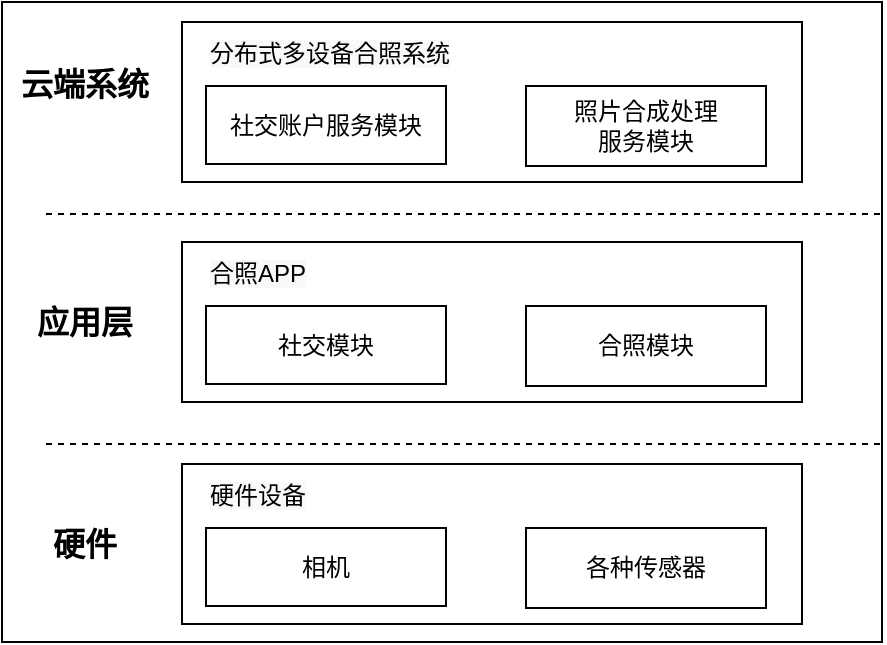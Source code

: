 <mxfile version="13.5.3" type="github">
  <diagram name="Page-1" id="0783ab3e-0a74-02c8-0abd-f7b4e66b4bec">
    <mxGraphModel dx="2272" dy="794" grid="1" gridSize="10" guides="1" tooltips="1" connect="1" arrows="1" fold="1" page="1" pageScale="1" pageWidth="850" pageHeight="1100" background="#ffffff" math="0" shadow="0">
      <root>
        <mxCell id="0" />
        <mxCell id="1" parent="0" />
        <mxCell id="vtGMeu0cx3mlYmeG9mxN-3" value="" style="rounded=0;whiteSpace=wrap;html=1;fillColor=none;align=left;" vertex="1" parent="1">
          <mxGeometry x="-590" y="200" width="310" height="80" as="geometry" />
        </mxCell>
        <mxCell id="vtGMeu0cx3mlYmeG9mxN-10" value="" style="rounded=0;whiteSpace=wrap;html=1;fillColor=none;align=left;" vertex="1" parent="1">
          <mxGeometry x="-590" y="310" width="310" height="80" as="geometry" />
        </mxCell>
        <mxCell id="GeEZdBUgIkoK3Rp6iFI--1" value="" style="rounded=0;whiteSpace=wrap;html=1;fillColor=none;" parent="1" vertex="1">
          <mxGeometry x="-680" y="190" width="440" height="320" as="geometry" />
        </mxCell>
        <mxCell id="vtGMeu0cx3mlYmeG9mxN-1" value="" style="rounded=0;whiteSpace=wrap;html=1;fillColor=none;align=left;" vertex="1" parent="1">
          <mxGeometry x="-590" y="200" width="310" height="80" as="geometry" />
        </mxCell>
        <mxCell id="GeEZdBUgIkoK3Rp6iFI--7" value="社交账户模块" style="rounded=0;whiteSpace=wrap;html=1;" parent="1" vertex="1">
          <mxGeometry x="-578" y="232" width="120" height="39" as="geometry" />
        </mxCell>
        <mxCell id="GeEZdBUgIkoK3Rp6iFI--8" value="照片合成处理&lt;br&gt;服务模块" style="rounded=0;whiteSpace=wrap;html=1;" parent="1" vertex="1">
          <mxGeometry x="-418" y="232" width="120" height="40" as="geometry" />
        </mxCell>
        <mxCell id="GeEZdBUgIkoK3Rp6iFI--16" value="" style="endArrow=none;dashed=1;html=1;" parent="1" edge="1">
          <mxGeometry width="50" height="50" relative="1" as="geometry">
            <mxPoint x="-658" y="296" as="sourcePoint" />
            <mxPoint x="-240" y="296" as="targetPoint" />
            <Array as="points" />
          </mxGeometry>
        </mxCell>
        <mxCell id="GeEZdBUgIkoK3Rp6iFI--17" value="" style="endArrow=none;dashed=1;html=1;" parent="1" edge="1">
          <mxGeometry width="50" height="50" relative="1" as="geometry">
            <mxPoint x="-658" y="411" as="sourcePoint" />
            <mxPoint x="-240" y="411" as="targetPoint" />
            <Array as="points" />
          </mxGeometry>
        </mxCell>
        <mxCell id="GeEZdBUgIkoK3Rp6iFI--18" value="&lt;font style=&quot;font-size: 16px&quot;&gt;&lt;b&gt;云端系统&lt;/b&gt;&lt;/font&gt;" style="text;html=1;strokeColor=none;fillColor=none;align=center;verticalAlign=middle;whiteSpace=wrap;rounded=0;" parent="1" vertex="1">
          <mxGeometry x="-677" y="221" width="77" height="20" as="geometry" />
        </mxCell>
        <mxCell id="GeEZdBUgIkoK3Rp6iFI--19" value="&lt;font style=&quot;font-size: 16px&quot;&gt;&lt;b&gt;应用层&lt;/b&gt;&lt;/font&gt;" style="text;html=1;strokeColor=none;fillColor=none;align=center;verticalAlign=middle;whiteSpace=wrap;rounded=0;" parent="1" vertex="1">
          <mxGeometry x="-677" y="340" width="77" height="20" as="geometry" />
        </mxCell>
        <mxCell id="GeEZdBUgIkoK3Rp6iFI--20" value="&lt;font style=&quot;font-size: 16px&quot;&gt;&lt;b&gt;硬件&lt;/b&gt;&lt;/font&gt;" style="text;html=1;strokeColor=none;fillColor=none;align=center;verticalAlign=middle;whiteSpace=wrap;rounded=0;" parent="1" vertex="1">
          <mxGeometry x="-677" y="451" width="77" height="20" as="geometry" />
        </mxCell>
        <mxCell id="vtGMeu0cx3mlYmeG9mxN-2" value="&lt;span style=&quot;color: rgb(0, 0, 0); font-family: helvetica; font-size: 12px; font-style: normal; font-weight: 400; letter-spacing: normal; text-align: left; text-indent: 0px; text-transform: none; word-spacing: 0px; background-color: rgb(248, 249, 250); display: inline; float: none;&quot;&gt;分布式多设备合照系统&lt;/span&gt;" style="text;whiteSpace=wrap;html=1;" vertex="1" parent="1">
          <mxGeometry x="-578" y="202" width="150" height="30" as="geometry" />
        </mxCell>
        <mxCell id="vtGMeu0cx3mlYmeG9mxN-4" value="&lt;span style=&quot;color: rgb(0, 0, 0); font-family: helvetica; font-size: 12px; font-style: normal; font-weight: 400; letter-spacing: normal; text-align: left; text-indent: 0px; text-transform: none; word-spacing: 0px; background-color: rgb(248, 249, 250); display: inline; float: none;&quot;&gt;分布式多设备合照系统&lt;/span&gt;" style="text;whiteSpace=wrap;html=1;" vertex="1" parent="1">
          <mxGeometry x="-578" y="202" width="150" height="30" as="geometry" />
        </mxCell>
        <mxCell id="vtGMeu0cx3mlYmeG9mxN-5" value="社交账户服务模块" style="rounded=0;whiteSpace=wrap;html=1;" vertex="1" parent="1">
          <mxGeometry x="-578" y="232" width="120" height="39" as="geometry" />
        </mxCell>
        <mxCell id="vtGMeu0cx3mlYmeG9mxN-6" value="" style="rounded=0;whiteSpace=wrap;html=1;fillColor=none;align=left;strokeColor=none;strokeWidth=1;" vertex="1" parent="1">
          <mxGeometry x="-590" y="310" width="310" height="80" as="geometry" />
        </mxCell>
        <mxCell id="vtGMeu0cx3mlYmeG9mxN-7" value="社交账户模块" style="rounded=0;whiteSpace=wrap;html=1;" vertex="1" parent="1">
          <mxGeometry x="-578" y="342" width="120" height="39" as="geometry" />
        </mxCell>
        <mxCell id="vtGMeu0cx3mlYmeG9mxN-8" value="合照模块" style="rounded=0;whiteSpace=wrap;html=1;" vertex="1" parent="1">
          <mxGeometry x="-418" y="342" width="120" height="40" as="geometry" />
        </mxCell>
        <mxCell id="vtGMeu0cx3mlYmeG9mxN-9" value="&lt;span style=&quot;color: rgb(0 , 0 , 0) ; font-family: &amp;#34;helvetica&amp;#34; ; font-size: 12px ; font-style: normal ; font-weight: 400 ; letter-spacing: normal ; text-align: left ; text-indent: 0px ; text-transform: none ; word-spacing: 0px ; background-color: rgb(248 , 249 , 250) ; display: inline ; float: none&quot;&gt;合照APP&lt;/span&gt;" style="text;whiteSpace=wrap;html=1;" vertex="1" parent="1">
          <mxGeometry x="-578" y="312" width="150" height="30" as="geometry" />
        </mxCell>
        <mxCell id="vtGMeu0cx3mlYmeG9mxN-12" value="社交模块" style="rounded=0;whiteSpace=wrap;html=1;" vertex="1" parent="1">
          <mxGeometry x="-578" y="342" width="120" height="39" as="geometry" />
        </mxCell>
        <mxCell id="vtGMeu0cx3mlYmeG9mxN-22" value="" style="rounded=0;whiteSpace=wrap;html=1;fillColor=none;align=left;" vertex="1" parent="1">
          <mxGeometry x="-590" y="421" width="310" height="80" as="geometry" />
        </mxCell>
        <mxCell id="vtGMeu0cx3mlYmeG9mxN-23" value="" style="rounded=0;whiteSpace=wrap;html=1;fillColor=none;align=left;strokeColor=none;strokeWidth=1;" vertex="1" parent="1">
          <mxGeometry x="-590" y="421" width="310" height="80" as="geometry" />
        </mxCell>
        <mxCell id="vtGMeu0cx3mlYmeG9mxN-24" value="社交账户模块" style="rounded=0;whiteSpace=wrap;html=1;" vertex="1" parent="1">
          <mxGeometry x="-578" y="453" width="120" height="39" as="geometry" />
        </mxCell>
        <mxCell id="vtGMeu0cx3mlYmeG9mxN-25" value="各种传感器" style="rounded=0;whiteSpace=wrap;html=1;" vertex="1" parent="1">
          <mxGeometry x="-418" y="453" width="120" height="40" as="geometry" />
        </mxCell>
        <mxCell id="vtGMeu0cx3mlYmeG9mxN-26" value="&lt;span style=&quot;color: rgb(0 , 0 , 0) ; font-family: &amp;#34;helvetica&amp;#34; ; font-size: 12px ; font-style: normal ; font-weight: 400 ; letter-spacing: normal ; text-align: left ; text-indent: 0px ; text-transform: none ; word-spacing: 0px ; background-color: rgb(248 , 249 , 250) ; display: inline ; float: none&quot;&gt;硬件设备&lt;/span&gt;" style="text;whiteSpace=wrap;html=1;" vertex="1" parent="1">
          <mxGeometry x="-578" y="423" width="150" height="30" as="geometry" />
        </mxCell>
        <mxCell id="vtGMeu0cx3mlYmeG9mxN-27" value="相机" style="rounded=0;whiteSpace=wrap;html=1;" vertex="1" parent="1">
          <mxGeometry x="-578" y="453" width="120" height="39" as="geometry" />
        </mxCell>
      </root>
    </mxGraphModel>
  </diagram>
</mxfile>
